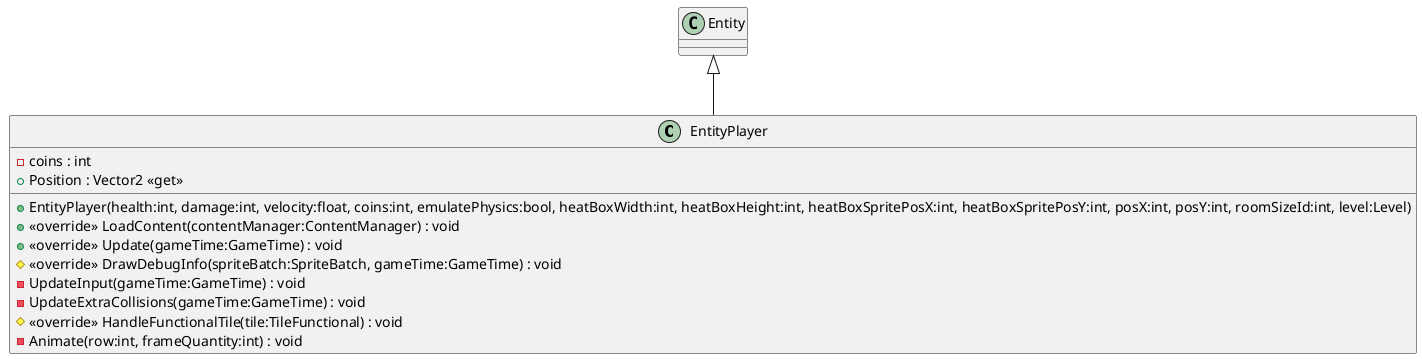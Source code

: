@startuml
class EntityPlayer {
    - coins : int
    + EntityPlayer(health:int, damage:int, velocity:float, coins:int, emulatePhysics:bool, heatBoxWidth:int, heatBoxHeight:int, heatBoxSpritePosX:int, heatBoxSpritePosY:int, posX:int, posY:int, roomSizeId:int, level:Level)
    + <<override>> LoadContent(contentManager:ContentManager) : void
    + <<override>> Update(gameTime:GameTime) : void
    # <<override>> DrawDebugInfo(spriteBatch:SpriteBatch, gameTime:GameTime) : void
    - UpdateInput(gameTime:GameTime) : void
    - UpdateExtraCollisions(gameTime:GameTime) : void
    # <<override>> HandleFunctionalTile(tile:TileFunctional) : void
    - Animate(row:int, frameQuantity:int) : void
    + Position : Vector2 <<get>>
}
Entity <|-- EntityPlayer
@enduml

